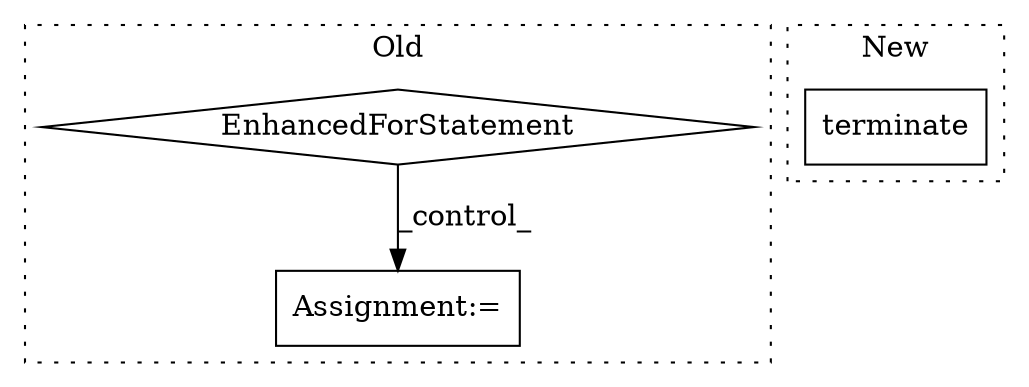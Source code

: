 digraph G {
subgraph cluster0 {
1 [label="EnhancedForStatement" a="70" s="1114,1183" l="53,2" shape="diamond"];
3 [label="Assignment:=" a="7" s="1208" l="1" shape="box"];
label = "Old";
style="dotted";
}
subgraph cluster1 {
2 [label="terminate" a="32" s="912" l="11" shape="box"];
label = "New";
style="dotted";
}
1 -> 3 [label="_control_"];
}